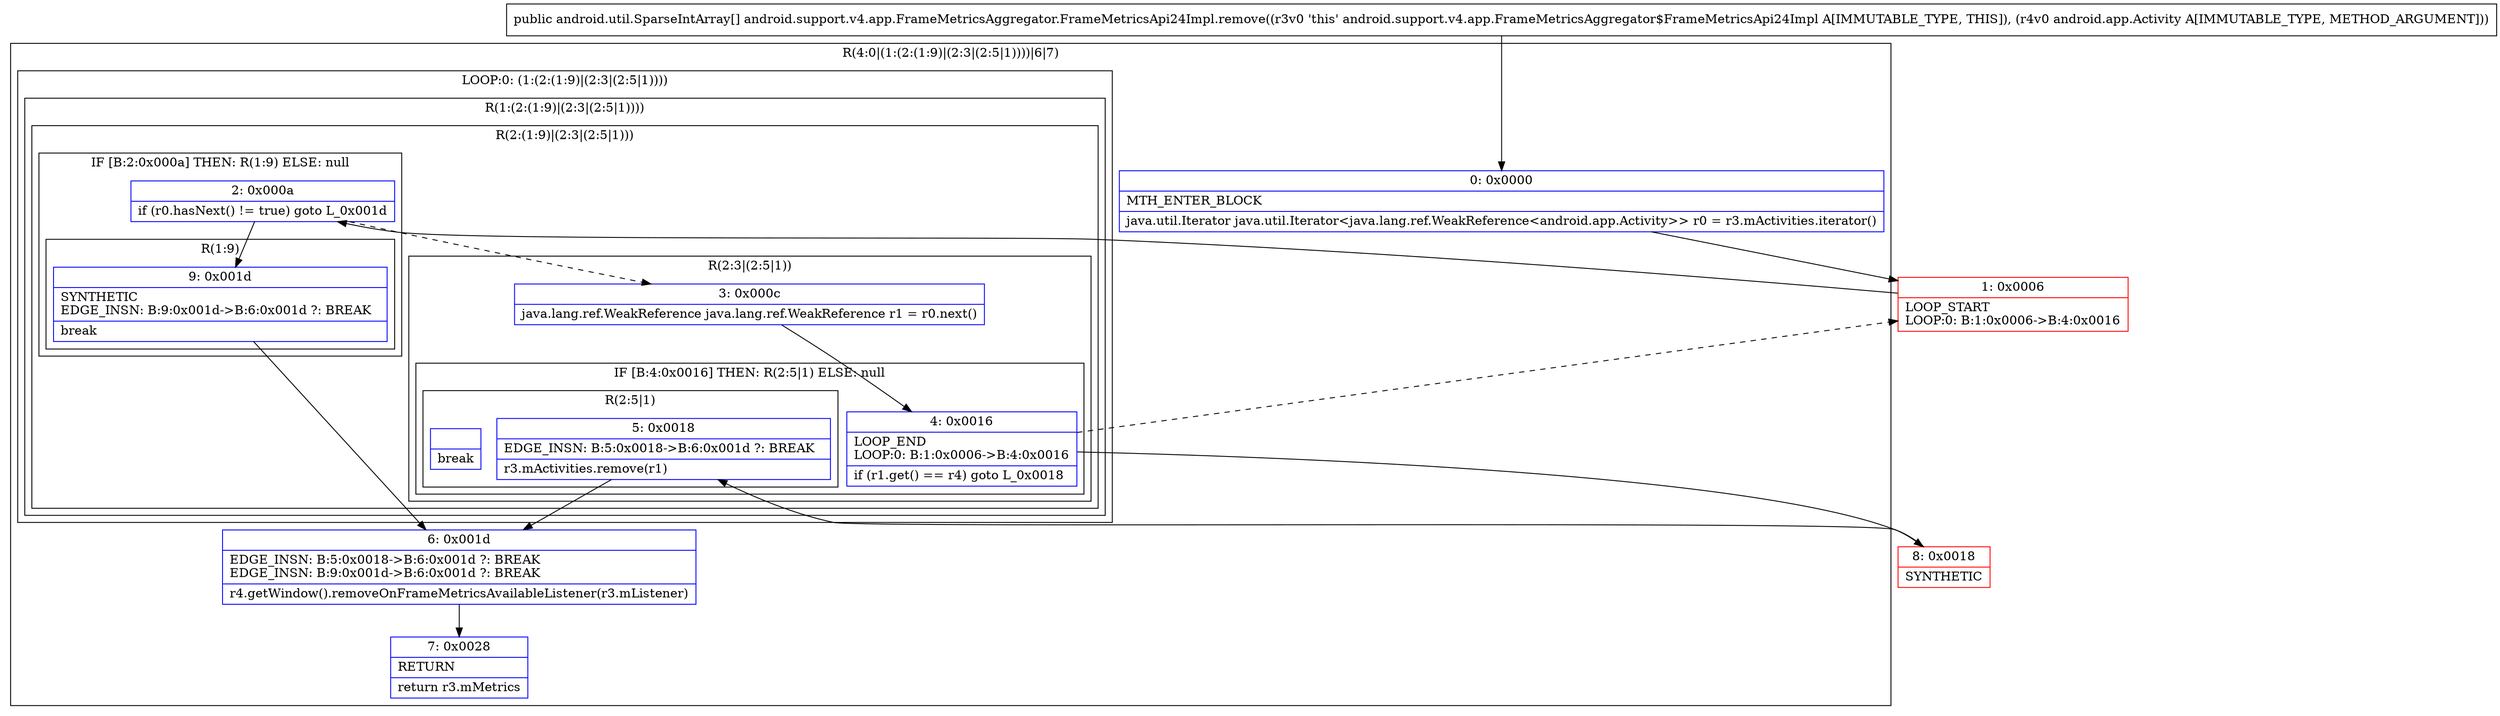 digraph "CFG forandroid.support.v4.app.FrameMetricsAggregator.FrameMetricsApi24Impl.remove(Landroid\/app\/Activity;)[Landroid\/util\/SparseIntArray;" {
subgraph cluster_Region_2116768948 {
label = "R(4:0|(1:(2:(1:9)|(2:3|(2:5|1))))|6|7)";
node [shape=record,color=blue];
Node_0 [shape=record,label="{0\:\ 0x0000|MTH_ENTER_BLOCK\l|java.util.Iterator java.util.Iterator\<java.lang.ref.WeakReference\<android.app.Activity\>\> r0 = r3.mActivities.iterator()\l}"];
subgraph cluster_LoopRegion_1491726892 {
label = "LOOP:0: (1:(2:(1:9)|(2:3|(2:5|1))))";
node [shape=record,color=blue];
subgraph cluster_Region_1303887353 {
label = "R(1:(2:(1:9)|(2:3|(2:5|1))))";
node [shape=record,color=blue];
subgraph cluster_Region_102525308 {
label = "R(2:(1:9)|(2:3|(2:5|1)))";
node [shape=record,color=blue];
subgraph cluster_IfRegion_616820951 {
label = "IF [B:2:0x000a] THEN: R(1:9) ELSE: null";
node [shape=record,color=blue];
Node_2 [shape=record,label="{2\:\ 0x000a|if (r0.hasNext() != true) goto L_0x001d\l}"];
subgraph cluster_Region_424879418 {
label = "R(1:9)";
node [shape=record,color=blue];
Node_9 [shape=record,label="{9\:\ 0x001d|SYNTHETIC\lEDGE_INSN: B:9:0x001d\-\>B:6:0x001d ?: BREAK  \l|break\l}"];
}
}
subgraph cluster_Region_603986198 {
label = "R(2:3|(2:5|1))";
node [shape=record,color=blue];
Node_3 [shape=record,label="{3\:\ 0x000c|java.lang.ref.WeakReference java.lang.ref.WeakReference r1 = r0.next()\l}"];
subgraph cluster_IfRegion_447749037 {
label = "IF [B:4:0x0016] THEN: R(2:5|1) ELSE: null";
node [shape=record,color=blue];
Node_4 [shape=record,label="{4\:\ 0x0016|LOOP_END\lLOOP:0: B:1:0x0006\-\>B:4:0x0016\l|if (r1.get() == r4) goto L_0x0018\l}"];
subgraph cluster_Region_1041916603 {
label = "R(2:5|1)";
node [shape=record,color=blue];
Node_5 [shape=record,label="{5\:\ 0x0018|EDGE_INSN: B:5:0x0018\-\>B:6:0x001d ?: BREAK  \l|r3.mActivities.remove(r1)\l}"];
Node_InsnContainer_247254190 [shape=record,label="{|break\l}"];
}
}
}
}
}
}
Node_6 [shape=record,label="{6\:\ 0x001d|EDGE_INSN: B:5:0x0018\-\>B:6:0x001d ?: BREAK  \lEDGE_INSN: B:9:0x001d\-\>B:6:0x001d ?: BREAK  \l|r4.getWindow().removeOnFrameMetricsAvailableListener(r3.mListener)\l}"];
Node_7 [shape=record,label="{7\:\ 0x0028|RETURN\l|return r3.mMetrics\l}"];
}
Node_1 [shape=record,color=red,label="{1\:\ 0x0006|LOOP_START\lLOOP:0: B:1:0x0006\-\>B:4:0x0016\l}"];
Node_8 [shape=record,color=red,label="{8\:\ 0x0018|SYNTHETIC\l}"];
MethodNode[shape=record,label="{public android.util.SparseIntArray[] android.support.v4.app.FrameMetricsAggregator.FrameMetricsApi24Impl.remove((r3v0 'this' android.support.v4.app.FrameMetricsAggregator$FrameMetricsApi24Impl A[IMMUTABLE_TYPE, THIS]), (r4v0 android.app.Activity A[IMMUTABLE_TYPE, METHOD_ARGUMENT])) }"];
MethodNode -> Node_0;
Node_0 -> Node_1;
Node_2 -> Node_3[style=dashed];
Node_2 -> Node_9;
Node_9 -> Node_6;
Node_3 -> Node_4;
Node_4 -> Node_1[style=dashed];
Node_4 -> Node_8;
Node_5 -> Node_6;
Node_6 -> Node_7;
Node_1 -> Node_2;
Node_8 -> Node_5;
}

